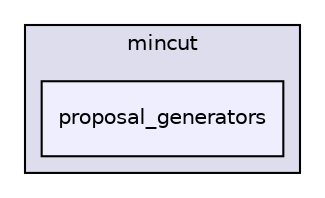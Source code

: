 digraph "/home/tbeier/src/nifty/include/nifty/graph/optimization/mincut/proposal_generators" {
  compound=true
  node [ fontsize="10", fontname="Helvetica"];
  edge [ labelfontsize="10", labelfontname="Helvetica"];
  subgraph clusterdir_55e2dc865288d865d51071d67d814d66 {
    graph [ bgcolor="#ddddee", pencolor="black", label="mincut" fontname="Helvetica", fontsize="10", URL="dir_55e2dc865288d865d51071d67d814d66.html"]
  dir_621badd4edadcb14aaabda64727d5f15 [shape=box, label="proposal_generators", style="filled", fillcolor="#eeeeff", pencolor="black", URL="dir_621badd4edadcb14aaabda64727d5f15.html"];
  }
}
